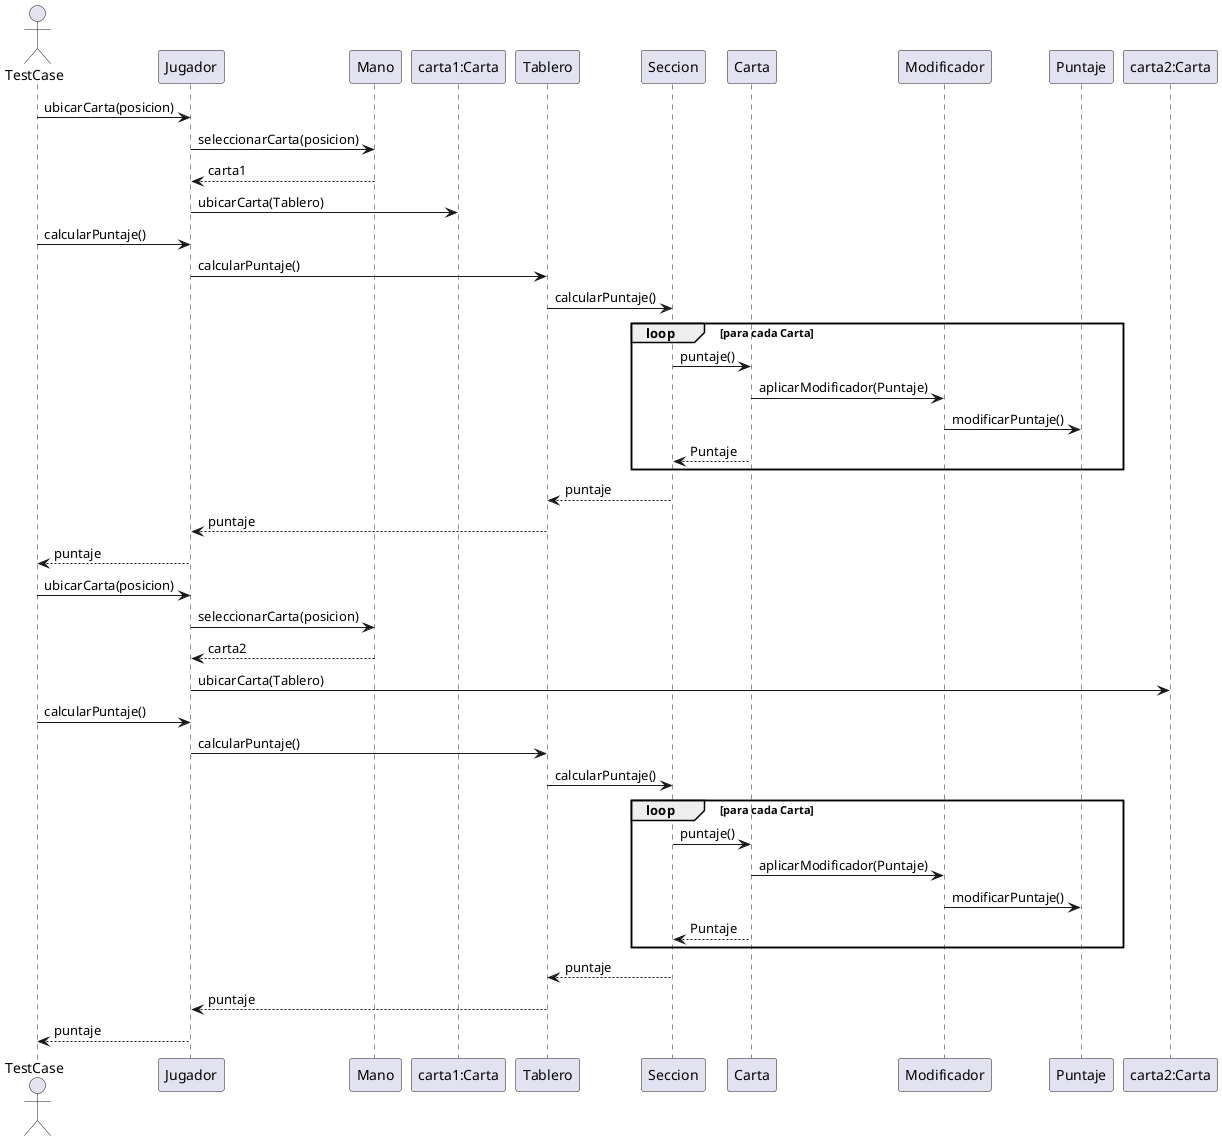 
@startuml
actor TestCase
TestCase -> Jugador: ubicarCarta(posicion)
Jugador -> Mano: seleccionarCarta(posicion)
Mano --> Jugador: carta1
Jugador -> "carta1:Carta": ubicarCarta(Tablero)
TestCase -> Jugador: calcularPuntaje()
Jugador -> Tablero: calcularPuntaje()
Tablero -> Seccion: calcularPuntaje()
loop para cada Carta
Seccion -> Carta: puntaje()
Carta -> Modificador: aplicarModificador(Puntaje)
Modificador -> Puntaje: modificarPuntaje()
Carta --> Seccion: Puntaje
end
Seccion --> Tablero: puntaje
Tablero --> Jugador: puntaje
Jugador --> TestCase: puntaje
TestCase -> Jugador: ubicarCarta(posicion)
Jugador -> Mano: seleccionarCarta(posicion)
Mano --> Jugador: carta2
Jugador -> "carta2:Carta": ubicarCarta(Tablero)

TestCase -> Jugador: calcularPuntaje()
Jugador -> Tablero: calcularPuntaje()
Tablero -> Seccion: calcularPuntaje()
loop para cada Carta
Seccion -> Carta: puntaje()
Carta -> Modificador: aplicarModificador(Puntaje)
Modificador -> Puntaje: modificarPuntaje()
Carta --> Seccion: Puntaje
end
Seccion --> Tablero: puntaje
Tablero --> Jugador: puntaje
Jugador --> TestCase: puntaje

@enduml

@startuml

actor TestCase

TestCase -> Carta: puntaje()
Carta -> Modificador: aplicarModificador(Puntaje)
Modificador -> Puntaje: modificarPuntaje()
Carta --> TestCase: Puntaje

@enduml